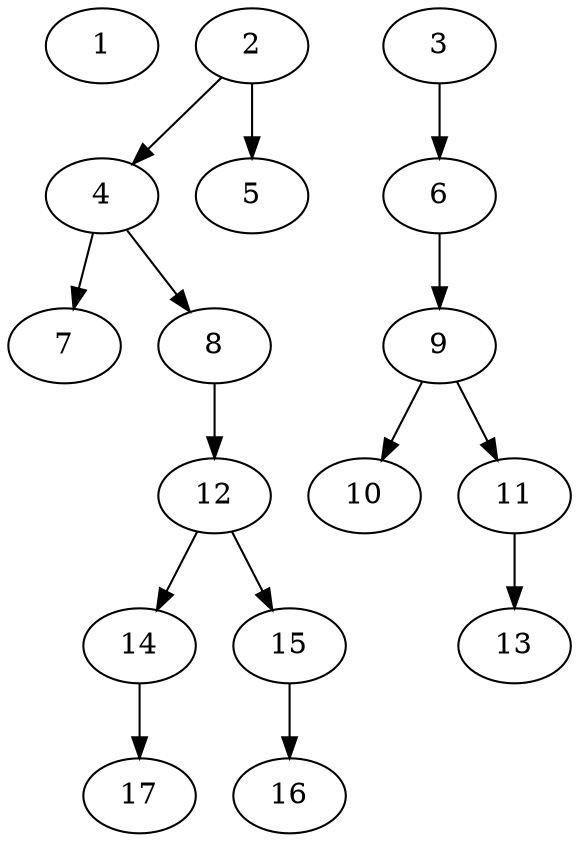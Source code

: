 // DAG (tier=1-easy, mode=compute, n=17, ccr=0.253, fat=0.477, density=0.235, regular=0.615, jump=0.044, mindata=262144, maxdata=2097152)
// DAG automatically generated by daggen at Sun Aug 24 16:33:32 2025
// /home/ermia/Project/Environments/daggen/bin/daggen --dot --ccr 0.253 --fat 0.477 --regular 0.615 --density 0.235 --jump 0.044 --mindata 262144 --maxdata 2097152 -n 17 
digraph G {
  1 [size="4191024761915773", alpha="0.11", expect_size="2095512380957886"]
  2 [size="263404305539661824", alpha="0.07", expect_size="131702152769830912"]
  2 -> 4 [size ="3287294148608"]
  2 -> 5 [size ="3287294148608"]
  3 [size="38037975432563464", alpha="0.20", expect_size="19018987716281732"]
  3 -> 6 [size ="21153921892352"]
  4 [size="6367943958903124", alpha="0.12", expect_size="3183971979451562"]
  4 -> 7 [size ="6089324101632"]
  4 -> 8 [size ="6089324101632"]
  5 [size="1978660483732865024", alpha="0.06", expect_size="989330241866432512"]
  6 [size="634529911988873", alpha="0.00", expect_size="317264955994436"]
  6 -> 9 [size ="14220401836032"]
  7 [size="25626690870989476", alpha="0.13", expect_size="12813345435494738"]
  8 [size="1262327798072554", alpha="0.06", expect_size="631163899036277"]
  8 -> 12 [size ="28369609555968"]
  9 [size="22309361949162648", alpha="0.19", expect_size="11154680974581324"]
  9 -> 10 [size ="20519340474368"]
  9 -> 11 [size ="20519340474368"]
  10 [size="398429585909331", alpha="0.14", expect_size="199214792954665"]
  11 [size="660328496666683", alpha="0.01", expect_size="330164248333341"]
  11 -> 13 [size ="19559960543232"]
  12 [size="756541062115388", alpha="0.07", expect_size="378270531057694"]
  12 -> 14 [size ="23451058307072"]
  12 -> 15 [size ="23451058307072"]
  13 [size="1108334876399777", alpha="0.13", expect_size="554167438199888"]
  14 [size="764305711017462", alpha="0.16", expect_size="382152855508731"]
  14 -> 17 [size ="28555031347200"]
  15 [size="2262371626576248832", alpha="0.09", expect_size="1131185813288124416"]
  15 -> 16 [size ="13786878574592"]
  16 [size="5415094711071069", alpha="0.19", expect_size="2707547355535534"]
  17 [size="56288599640183920", alpha="0.18", expect_size="28144299820091960"]
}